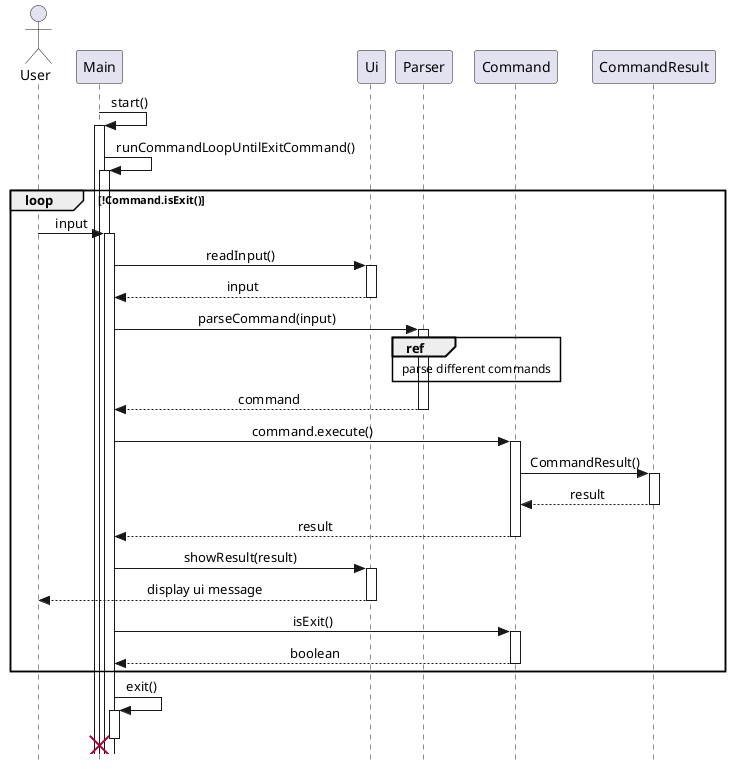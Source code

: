 @startuml
skinparam Style strictuml
skinparam SequenceMessageAlignment center
'autonumber
autoactivate on


actor User
Main -> Main: start()

Main -> Main: runCommandLoopUntilExitCommand()
loop !Command.isExit()
User -> Main: input
Main -> Ui : readInput()
Ui --> Main: input
Main -> Parser: parseCommand(input)
ref over Parser, Command: parse different commands
'Parser -> Command: Command()
'Command --> Parser: command
Parser --> Main :command

Main ->  Command: command.execute()
Command -> CommandResult: CommandResult()
CommandResult --> Command: result
Command --> Main: result
Main -> Ui: showResult(result)
Ui --> User: display ui message

Main -> Command: isExit()
Command --> Main: boolean
end


Main -> Main: exit()
destroy Main


@enduml